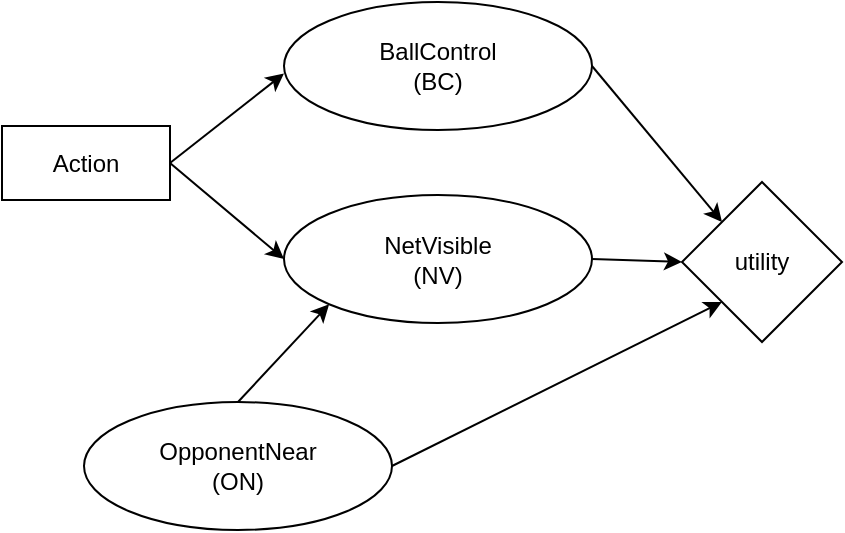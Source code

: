 <mxfile version="13.7.9" type="device"><diagram id="Ajar6vY_8EmzUQqJGXNU" name="Page-1"><mxGraphModel dx="1024" dy="592" grid="0" gridSize="10" guides="1" tooltips="1" connect="1" arrows="1" fold="1" page="0" pageScale="1" pageWidth="850" pageHeight="1100" math="0" shadow="0"><root><mxCell id="0"/><mxCell id="1" parent="0"/><mxCell id="7Fc9V0MjeC0kGqi7xXWG-19" style="edgeStyle=none;rounded=0;orthogonalLoop=1;jettySize=auto;html=1;exitX=1;exitY=0.5;exitDx=0;exitDy=0;entryX=0;entryY=0;entryDx=0;entryDy=0;" edge="1" parent="1" source="7Fc9V0MjeC0kGqi7xXWG-3" target="7Fc9V0MjeC0kGqi7xXWG-15"><mxGeometry relative="1" as="geometry"/></mxCell><mxCell id="7Fc9V0MjeC0kGqi7xXWG-3" value="BallControl&lt;br&gt;(BC)" style="ellipse;whiteSpace=wrap;html=1;" vertex="1" parent="1"><mxGeometry x="202" y="297" width="154" height="64" as="geometry"/></mxCell><mxCell id="7Fc9V0MjeC0kGqi7xXWG-17" style="edgeStyle=none;rounded=0;orthogonalLoop=1;jettySize=auto;html=1;exitX=1;exitY=0.5;exitDx=0;exitDy=0;entryX=0;entryY=0.5;entryDx=0;entryDy=0;" edge="1" parent="1" source="7Fc9V0MjeC0kGqi7xXWG-5" target="7Fc9V0MjeC0kGqi7xXWG-15"><mxGeometry relative="1" as="geometry"/></mxCell><mxCell id="7Fc9V0MjeC0kGqi7xXWG-5" value="NetVisible&lt;br&gt;(NV)" style="ellipse;whiteSpace=wrap;html=1;" vertex="1" parent="1"><mxGeometry x="202" y="393.5" width="154" height="64" as="geometry"/></mxCell><mxCell id="7Fc9V0MjeC0kGqi7xXWG-7" style="rounded=0;orthogonalLoop=1;jettySize=auto;html=1;exitX=1;exitY=0.5;exitDx=0;exitDy=0;entryX=0;entryY=0.559;entryDx=0;entryDy=0;entryPerimeter=0;" edge="1" parent="1" source="7Fc9V0MjeC0kGqi7xXWG-6" target="7Fc9V0MjeC0kGqi7xXWG-3"><mxGeometry relative="1" as="geometry"/></mxCell><mxCell id="7Fc9V0MjeC0kGqi7xXWG-9" style="edgeStyle=none;rounded=0;orthogonalLoop=1;jettySize=auto;html=1;exitX=1;exitY=0.5;exitDx=0;exitDy=0;entryX=0;entryY=0.5;entryDx=0;entryDy=0;" edge="1" parent="1" source="7Fc9V0MjeC0kGqi7xXWG-6" target="7Fc9V0MjeC0kGqi7xXWG-5"><mxGeometry relative="1" as="geometry"/></mxCell><mxCell id="7Fc9V0MjeC0kGqi7xXWG-6" value="Action" style="rounded=0;whiteSpace=wrap;html=1;" vertex="1" parent="1"><mxGeometry x="61" y="359" width="84" height="37" as="geometry"/></mxCell><mxCell id="7Fc9V0MjeC0kGqi7xXWG-15" value="utility" style="rhombus;whiteSpace=wrap;html=1;" vertex="1" parent="1"><mxGeometry x="401" y="387" width="80" height="80" as="geometry"/></mxCell><mxCell id="7Fc9V0MjeC0kGqi7xXWG-34" style="edgeStyle=none;rounded=0;orthogonalLoop=1;jettySize=auto;html=1;exitX=0.5;exitY=0;exitDx=0;exitDy=0;entryX=0;entryY=1;entryDx=0;entryDy=0;" edge="1" parent="1" source="7Fc9V0MjeC0kGqi7xXWG-33" target="7Fc9V0MjeC0kGqi7xXWG-5"><mxGeometry relative="1" as="geometry"/></mxCell><mxCell id="7Fc9V0MjeC0kGqi7xXWG-36" style="edgeStyle=none;rounded=0;orthogonalLoop=1;jettySize=auto;html=1;exitX=1;exitY=0.5;exitDx=0;exitDy=0;entryX=0;entryY=1;entryDx=0;entryDy=0;" edge="1" parent="1" source="7Fc9V0MjeC0kGqi7xXWG-33" target="7Fc9V0MjeC0kGqi7xXWG-15"><mxGeometry relative="1" as="geometry"/></mxCell><mxCell id="7Fc9V0MjeC0kGqi7xXWG-33" value="OpponentNear&lt;br&gt;(ON)" style="ellipse;whiteSpace=wrap;html=1;" vertex="1" parent="1"><mxGeometry x="102" y="497" width="154" height="64" as="geometry"/></mxCell></root></mxGraphModel></diagram></mxfile>